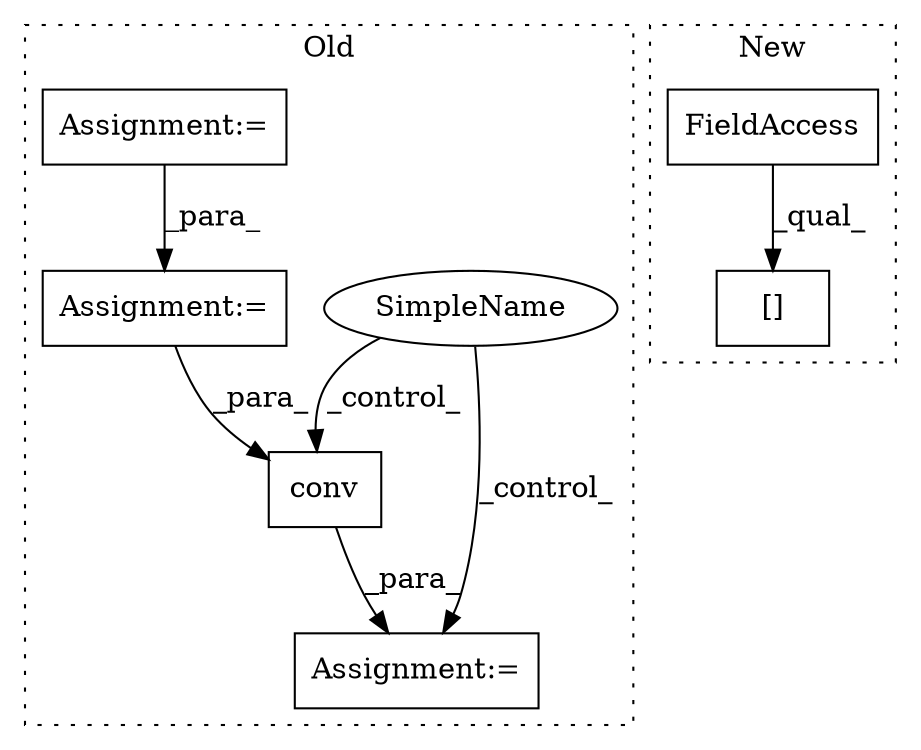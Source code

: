 digraph G {
subgraph cluster0 {
1 [label="conv" a="32" s="6984,6995" l="5,1" shape="box"];
3 [label="Assignment:=" a="7" s="6970" l="14" shape="box"];
4 [label="SimpleName" a="42" s="" l="" shape="ellipse"];
6 [label="Assignment:=" a="7" s="6489" l="1" shape="box"];
7 [label="Assignment:=" a="7" s="6602" l="1" shape="box"];
label = "Old";
style="dotted";
}
subgraph cluster1 {
2 [label="[]" a="2" s="7672,7688" l="9,1" shape="box"];
5 [label="FieldAccess" a="22" s="7672" l="8" shape="box"];
label = "New";
style="dotted";
}
1 -> 3 [label="_para_"];
4 -> 1 [label="_control_"];
4 -> 3 [label="_control_"];
5 -> 2 [label="_qual_"];
6 -> 7 [label="_para_"];
7 -> 1 [label="_para_"];
}